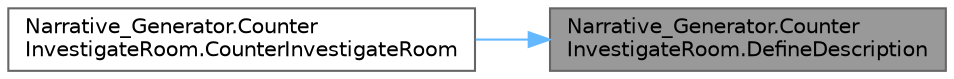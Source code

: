 digraph "Narrative_Generator.CounterInvestigateRoom.DefineDescription"
{
 // LATEX_PDF_SIZE
  bgcolor="transparent";
  edge [fontname=Helvetica,fontsize=10,labelfontname=Helvetica,labelfontsize=10];
  node [fontname=Helvetica,fontsize=10,shape=box,height=0.2,width=0.4];
  rankdir="RL";
  Node1 [label="Narrative_Generator.Counter\lInvestigateRoom.DefineDescription",height=0.2,width=0.4,color="gray40", fillcolor="grey60", style="filled", fontcolor="black",tooltip="A method that creates a description of the action."];
  Node1 -> Node2 [dir="back",color="steelblue1",style="solid"];
  Node2 [label="Narrative_Generator.Counter\lInvestigateRoom.CounterInvestigateRoom",height=0.2,width=0.4,color="grey40", fillcolor="white", style="filled",URL="$class_narrative___generator_1_1_counter_investigate_room.html#ad05be817e100ba38cf2406be76500ae6",tooltip="A constructor based only on the state of the story world."];
}
